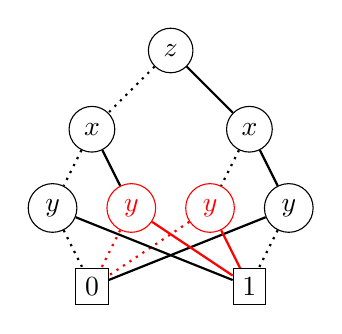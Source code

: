\begin{tikzpicture}[
var/.style={draw,circle},
term/.style={draw},
line/.style={draw,thick},
zero/.style={line,dotted},
one/.style={line,solid},
]
\node[var] (z) at (-.5,3) {$z$};

\node[var] (x1) at (-1.5,2) {$x$};
\node[var] (x2) at (.5,2)   {$x$};

\node[var] (y1) at (-2,1) {$y$};
\node[var,red] (y2) at (-1,1) {$y$};
\node[var,red] (y3) at (0,1)  {$y$};
\node[var] (y4) at (1,1)  {$y$};

\node[term] (t1) at (-1.5,0) {$0$};
\node[term] (t2) at (.5,0)   {$1$};


\path[zero]
(z) edge  (x1)
(x1) edge (y1)
(x2) edge (y3)
(y1) edge (t1)
%(y2) edge (t1)
%(y3) edge (t1)
(y4) edge (t2)
;\path[zero,red]
(y2) edge (t1)
(y3) edge (t1)
;\path[one]
(z) edge  (x2)
(x1) edge (y2)
(x2) edge (y4)
(y1) edge (t2)
%(y2) edge (t2)
%(y3) edge (t2)
(y4) edge (t1)
;\path[one,red]
(y2) edge (t2)
(y3) edge (t2)
;
\end{tikzpicture}